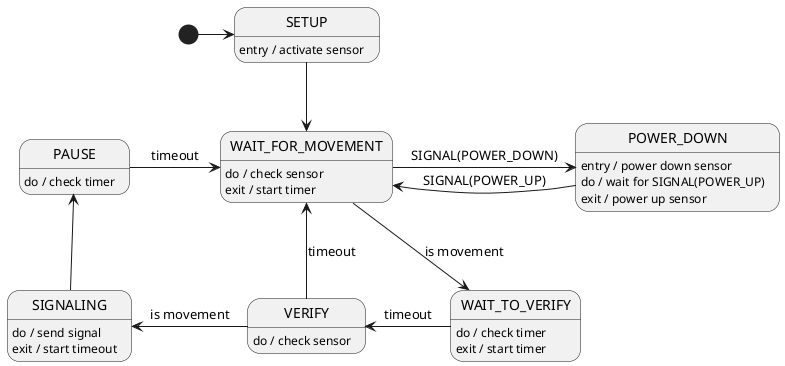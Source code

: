 @startuml movement_detection_state_machine

'***************************************************************************

skinparam monochrome true
' skinparam linetype ortho

'***************************************************************************

' folder "state: RPi-Control - Movement-Detection - State-Machine" 

'***************************************************************************

[*] -right-> SETUP
SETUP : entry / activate sensor

SETUP -down-> WAIT_FOR_MOVEMENT
WAIT_FOR_MOVEMENT : do / check sensor
WAIT_FOR_MOVEMENT : exit / start timer

WAIT_FOR_MOVEMENT -down-> WAIT_TO_VERIFY : is movement
WAIT_TO_VERIFY : do / check timer
WAIT_TO_VERIFY : exit / start timer
WAIT_TO_VERIFY -left-> VERIFY : timeout

VERIFY : do / check sensor
VERIFY -left-> WAIT_FOR_MOVEMENT : timeout

VERIFY -left-> SIGNALING : is movement
SIGNALING : do / send signal
SIGNALING : exit / start timeout
SIGNALING -up-> PAUSE

PAUSE -right-> WAIT_FOR_MOVEMENT : timeout
PAUSE : do / check timer

WAIT_FOR_MOVEMENT -right-> POWER_DOWN : SIGNAL(POWER_DOWN)
POWER_DOWN : entry / power down sensor
POWER_DOWN : do / wait for SIGNAL(POWER_UP)
POWER_DOWN : exit / power up sensor
POWER_DOWN -left-> WAIT_FOR_MOVEMENT : SIGNAL(POWER_UP)

'***************************************************************************

@enduml
